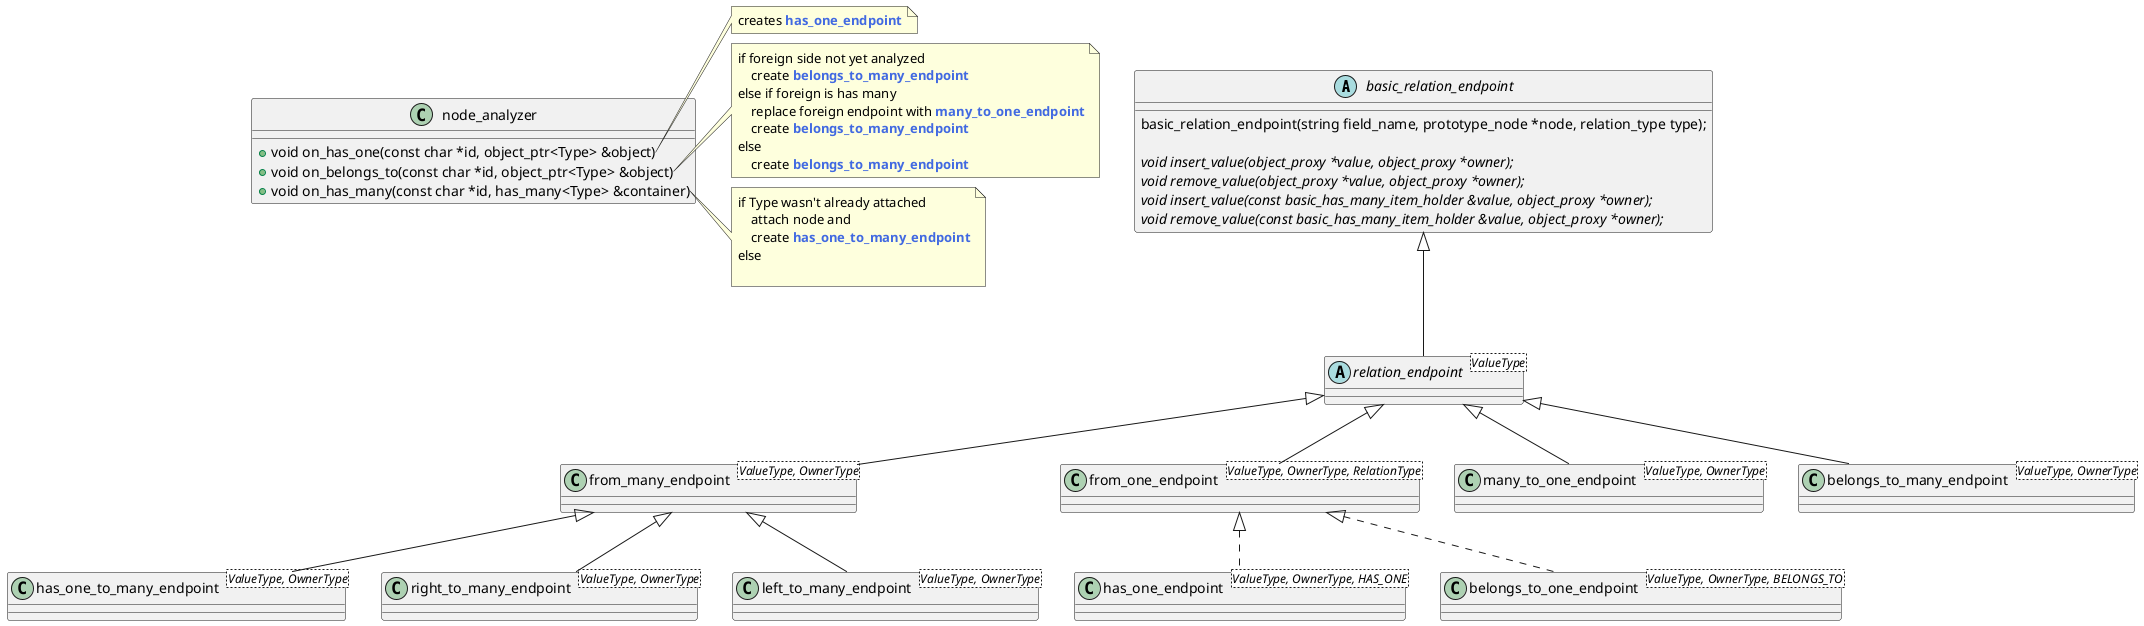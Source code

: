 @startuml
'https://plantuml.com/class-diagram

'enum relation_type {
'BELONGS_TO
'HAS_ONE
'HAS_MANY
'}

abstract class basic_relation_endpoint
{
    basic_relation_endpoint(string field_name, prototype_node *node, relation_type type);

    {abstract} void insert_value(object_proxy *value, object_proxy *owner);
    {abstract} void remove_value(object_proxy *value, object_proxy *owner);
    {abstract} void insert_value(const basic_has_many_item_holder &value, object_proxy *owner);
    {abstract} void remove_value(const basic_has_many_item_holder &value, object_proxy *owner);
}


abstract class relation_endpoint<ValueType>

class from_many_endpoint<ValueType, OwnerType>
class from_one_endpoint<ValueType, OwnerType, RelationType>

class has_one_endpoint<ValueType, OwnerType, HAS_ONE> implements from_one_endpoint
class belongs_to_one_endpoint<ValueType, OwnerType, BELONGS_TO> implements from_one_endpoint

class many_to_one_endpoint<ValueType, OwnerType>
class belongs_to_many_endpoint<ValueType, OwnerType>

together {
class left_to_many_endpoint<ValueType, OwnerType>
class right_to_many_endpoint<ValueType, OwnerType>
class has_one_to_many_endpoint<ValueType, OwnerType>
}

basic_relation_endpoint <|-- relation_endpoint
relation_endpoint <|-- from_many_endpoint
relation_endpoint <|-- from_one_endpoint
relation_endpoint <|-- many_to_one_endpoint
relation_endpoint <|-- belongs_to_many_endpoint

from_many_endpoint <|-- left_to_many_endpoint
from_many_endpoint <|-- right_to_many_endpoint
from_many_endpoint <|-- has_one_to_many_endpoint

class node_analyzer {
+ void on_has_one(const char *id, object_ptr<Type> &object)
+ void on_belongs_to(const char *id, object_ptr<Type> &object)
+ void on_has_many(const char *id, has_many<Type> &container)
}
note right of node_analyzer::on_has_one
    creates <b><color:royalBlue>has_one_endpoint</color>
end note

note right of node_analyzer::on_belongs_to
    if foreign side not yet analyzed
        create <b><color:royalBlue>belongs_to_many_endpoint</color>
    else if foreign is has many
        replace foreign endpoint with <b><color:royalBlue>many_to_one_endpoint</color>
        create <b><color:royalBlue>belongs_to_many_endpoint</color>
    else
        create <b><color:royalBlue>belongs_to_many_endpoint</color>
end note

note right of node_analyzer::on_has_many
    if Type wasn't already attached
        attach node and
        create <b><color:royalBlue>has_one_to_many_endpoint</color>
    else

end note

'abstract class AbstractList
'abstract AbstractCollection
'interface List
'interface Collection
'
'List <|-- AbstractList
'Collection <|-- AbstractCollection
'
'Collection <|- List
'AbstractCollection <|- AbstractList
'AbstractList <|-- ArrayList
'
'class ArrayList {
'Object[] elementData
'size()
'}
'
'enum TimeUnit {
'DAYS
'HOURS
'MINUTES
'}

@enduml